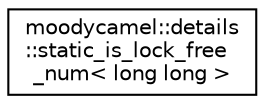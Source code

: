 digraph "Graphical Class Hierarchy"
{
 // LATEX_PDF_SIZE
  edge [fontname="Helvetica",fontsize="10",labelfontname="Helvetica",labelfontsize="10"];
  node [fontname="Helvetica",fontsize="10",shape=record];
  rankdir="LR";
  Node0 [label="moodycamel::details\l::static_is_lock_free\l_num\< long long \>",height=0.2,width=0.4,color="black", fillcolor="white", style="filled",URL="$structmoodycamel_1_1details_1_1static__is__lock__free__num_3_01long_01long_01_4.html",tooltip=" "];
}
